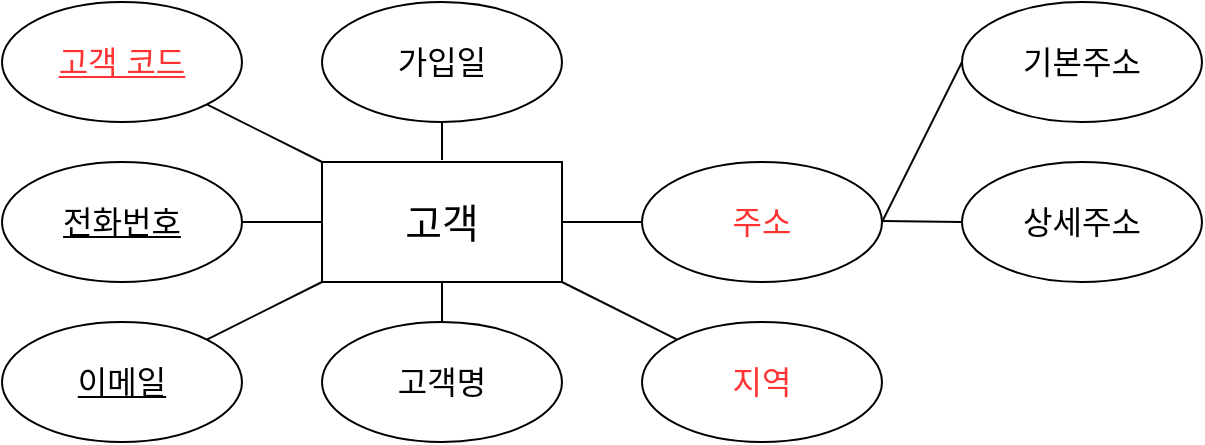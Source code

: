 <mxfile version="26.2.2">
  <diagram name="페이지-1" id="vSx0uqsL4xcAZqele08i">
    <mxGraphModel dx="1428" dy="751" grid="1" gridSize="10" guides="1" tooltips="1" connect="1" arrows="1" fold="1" page="1" pageScale="1" pageWidth="827" pageHeight="1169" math="0" shadow="0">
      <root>
        <mxCell id="0" />
        <mxCell id="1" parent="0" />
        <mxCell id="W-38GicQ1Ml4CvTCOR6f-23" value="&lt;font style=&quot;font-size: 20px;&quot;&gt;고객&lt;/font&gt;" style="rounded=0;whiteSpace=wrap;html=1;" parent="1" vertex="1">
          <mxGeometry x="180" y="330" width="120" height="60" as="geometry" />
        </mxCell>
        <mxCell id="W-38GicQ1Ml4CvTCOR6f-24" value="&lt;u&gt;전화번호&lt;/u&gt;" style="ellipse;whiteSpace=wrap;html=1;fontSize=16;" parent="1" vertex="1">
          <mxGeometry x="20" y="330" width="120" height="60" as="geometry" />
        </mxCell>
        <mxCell id="W-38GicQ1Ml4CvTCOR6f-25" value="&lt;u&gt;이메일&lt;/u&gt;" style="ellipse;whiteSpace=wrap;html=1;fontSize=16;" parent="1" vertex="1">
          <mxGeometry x="20" y="410" width="120" height="60" as="geometry" />
        </mxCell>
        <mxCell id="W-38GicQ1Ml4CvTCOR6f-26" value="고객명" style="ellipse;whiteSpace=wrap;html=1;fontSize=16;" parent="1" vertex="1">
          <mxGeometry x="180" y="410" width="120" height="60" as="geometry" />
        </mxCell>
        <mxCell id="W-38GicQ1Ml4CvTCOR6f-27" value="&lt;font style=&quot;color: rgb(255, 51, 51);&quot;&gt;지역&lt;/font&gt;" style="ellipse;whiteSpace=wrap;html=1;fontSize=16;" parent="1" vertex="1">
          <mxGeometry x="340" y="410" width="120" height="60" as="geometry" />
        </mxCell>
        <mxCell id="W-38GicQ1Ml4CvTCOR6f-28" value="&lt;font style=&quot;color: rgb(255, 51, 51);&quot;&gt;주소&lt;/font&gt;" style="ellipse;whiteSpace=wrap;html=1;fontSize=16;" parent="1" vertex="1">
          <mxGeometry x="340" y="330" width="120" height="60" as="geometry" />
        </mxCell>
        <mxCell id="W-38GicQ1Ml4CvTCOR6f-29" value="가입일" style="ellipse;whiteSpace=wrap;html=1;fontSize=16;" parent="1" vertex="1">
          <mxGeometry x="180" y="250" width="120" height="60" as="geometry" />
        </mxCell>
        <mxCell id="W-38GicQ1Ml4CvTCOR6f-30" value="&lt;font style=&quot;color: rgb(255, 51, 51);&quot;&gt;&lt;u&gt;고객 코드&lt;/u&gt;&lt;/font&gt;" style="ellipse;whiteSpace=wrap;html=1;fontSize=16;" parent="1" vertex="1">
          <mxGeometry x="20" y="250" width="120" height="60" as="geometry" />
        </mxCell>
        <mxCell id="W-38GicQ1Ml4CvTCOR6f-38" value="&lt;font style=&quot;color: rgb(0, 0, 0);&quot;&gt;상세주소&lt;/font&gt;" style="ellipse;whiteSpace=wrap;html=1;fontSize=16;strokeColor=#000000;" parent="1" vertex="1">
          <mxGeometry x="500" y="330" width="120" height="60" as="geometry" />
        </mxCell>
        <mxCell id="W-38GicQ1Ml4CvTCOR6f-39" value="&lt;font style=&quot;color: rgb(0, 0, 0);&quot;&gt;기본주소&lt;/font&gt;" style="ellipse;whiteSpace=wrap;html=1;fontSize=16;strokeColor=#000000;" parent="1" vertex="1">
          <mxGeometry x="500" y="250" width="120" height="60" as="geometry" />
        </mxCell>
        <mxCell id="42uASA34YfTxLrYHnzyz-3" value="" style="endArrow=none;html=1;rounded=0;entryX=1;entryY=1;entryDx=0;entryDy=0;exitX=0;exitY=0;exitDx=0;exitDy=0;" edge="1" parent="1" source="W-38GicQ1Ml4CvTCOR6f-23" target="W-38GicQ1Ml4CvTCOR6f-30">
          <mxGeometry relative="1" as="geometry">
            <mxPoint x="180" y="330" as="sourcePoint" />
            <mxPoint x="340" y="330" as="targetPoint" />
          </mxGeometry>
        </mxCell>
        <mxCell id="42uASA34YfTxLrYHnzyz-4" value="" style="endArrow=none;html=1;rounded=0;entryX=0.5;entryY=1;entryDx=0;entryDy=0;" edge="1" parent="1" target="W-38GicQ1Ml4CvTCOR6f-29">
          <mxGeometry relative="1" as="geometry">
            <mxPoint x="240" y="329" as="sourcePoint" />
            <mxPoint x="400" y="329" as="targetPoint" />
          </mxGeometry>
        </mxCell>
        <mxCell id="42uASA34YfTxLrYHnzyz-5" value="" style="endArrow=none;html=1;rounded=0;exitX=1;exitY=0.5;exitDx=0;exitDy=0;entryX=0;entryY=0.5;entryDx=0;entryDy=0;" edge="1" parent="1" source="W-38GicQ1Ml4CvTCOR6f-24" target="W-38GicQ1Ml4CvTCOR6f-23">
          <mxGeometry relative="1" as="geometry">
            <mxPoint x="120" y="400" as="sourcePoint" />
            <mxPoint x="280" y="400" as="targetPoint" />
          </mxGeometry>
        </mxCell>
        <mxCell id="42uASA34YfTxLrYHnzyz-6" value="" style="endArrow=none;html=1;rounded=0;exitX=1;exitY=0;exitDx=0;exitDy=0;entryX=0;entryY=1;entryDx=0;entryDy=0;" edge="1" parent="1" source="W-38GicQ1Ml4CvTCOR6f-25" target="W-38GicQ1Ml4CvTCOR6f-23">
          <mxGeometry relative="1" as="geometry">
            <mxPoint x="160" y="520" as="sourcePoint" />
            <mxPoint x="320" y="520" as="targetPoint" />
          </mxGeometry>
        </mxCell>
        <mxCell id="42uASA34YfTxLrYHnzyz-7" value="" style="endArrow=none;html=1;rounded=0;entryX=0.5;entryY=1;entryDx=0;entryDy=0;exitX=0.5;exitY=0;exitDx=0;exitDy=0;" edge="1" parent="1" source="W-38GicQ1Ml4CvTCOR6f-26" target="W-38GicQ1Ml4CvTCOR6f-23">
          <mxGeometry relative="1" as="geometry">
            <mxPoint x="160" y="550" as="sourcePoint" />
            <mxPoint x="320" y="550" as="targetPoint" />
          </mxGeometry>
        </mxCell>
        <mxCell id="42uASA34YfTxLrYHnzyz-8" value="" style="endArrow=none;html=1;rounded=0;exitX=1;exitY=1;exitDx=0;exitDy=0;entryX=0;entryY=0;entryDx=0;entryDy=0;" edge="1" parent="1" source="W-38GicQ1Ml4CvTCOR6f-23" target="W-38GicQ1Ml4CvTCOR6f-27">
          <mxGeometry relative="1" as="geometry">
            <mxPoint x="320" y="400" as="sourcePoint" />
            <mxPoint x="450" y="400" as="targetPoint" />
          </mxGeometry>
        </mxCell>
        <mxCell id="42uASA34YfTxLrYHnzyz-9" value="" style="endArrow=none;html=1;rounded=0;exitX=1;exitY=0.5;exitDx=0;exitDy=0;entryX=0;entryY=0.5;entryDx=0;entryDy=0;" edge="1" parent="1" source="W-38GicQ1Ml4CvTCOR6f-23" target="W-38GicQ1Ml4CvTCOR6f-28">
          <mxGeometry relative="1" as="geometry">
            <mxPoint x="340" y="279.5" as="sourcePoint" />
            <mxPoint x="500" y="279.5" as="targetPoint" />
          </mxGeometry>
        </mxCell>
        <mxCell id="42uASA34YfTxLrYHnzyz-10" value="" style="endArrow=none;html=1;rounded=0;entryX=0;entryY=0.5;entryDx=0;entryDy=0;exitX=1;exitY=0.5;exitDx=0;exitDy=0;" edge="1" parent="1" source="W-38GicQ1Ml4CvTCOR6f-28" target="W-38GicQ1Ml4CvTCOR6f-39">
          <mxGeometry relative="1" as="geometry">
            <mxPoint x="334" y="290" as="sourcePoint" />
            <mxPoint x="494" y="290" as="targetPoint" />
          </mxGeometry>
        </mxCell>
        <mxCell id="42uASA34YfTxLrYHnzyz-11" value="" style="endArrow=none;html=1;rounded=0;entryX=0;entryY=0.5;entryDx=0;entryDy=0;" edge="1" parent="1" target="W-38GicQ1Ml4CvTCOR6f-38">
          <mxGeometry relative="1" as="geometry">
            <mxPoint x="460" y="359.5" as="sourcePoint" />
            <mxPoint x="620" y="359.5" as="targetPoint" />
          </mxGeometry>
        </mxCell>
      </root>
    </mxGraphModel>
  </diagram>
</mxfile>
